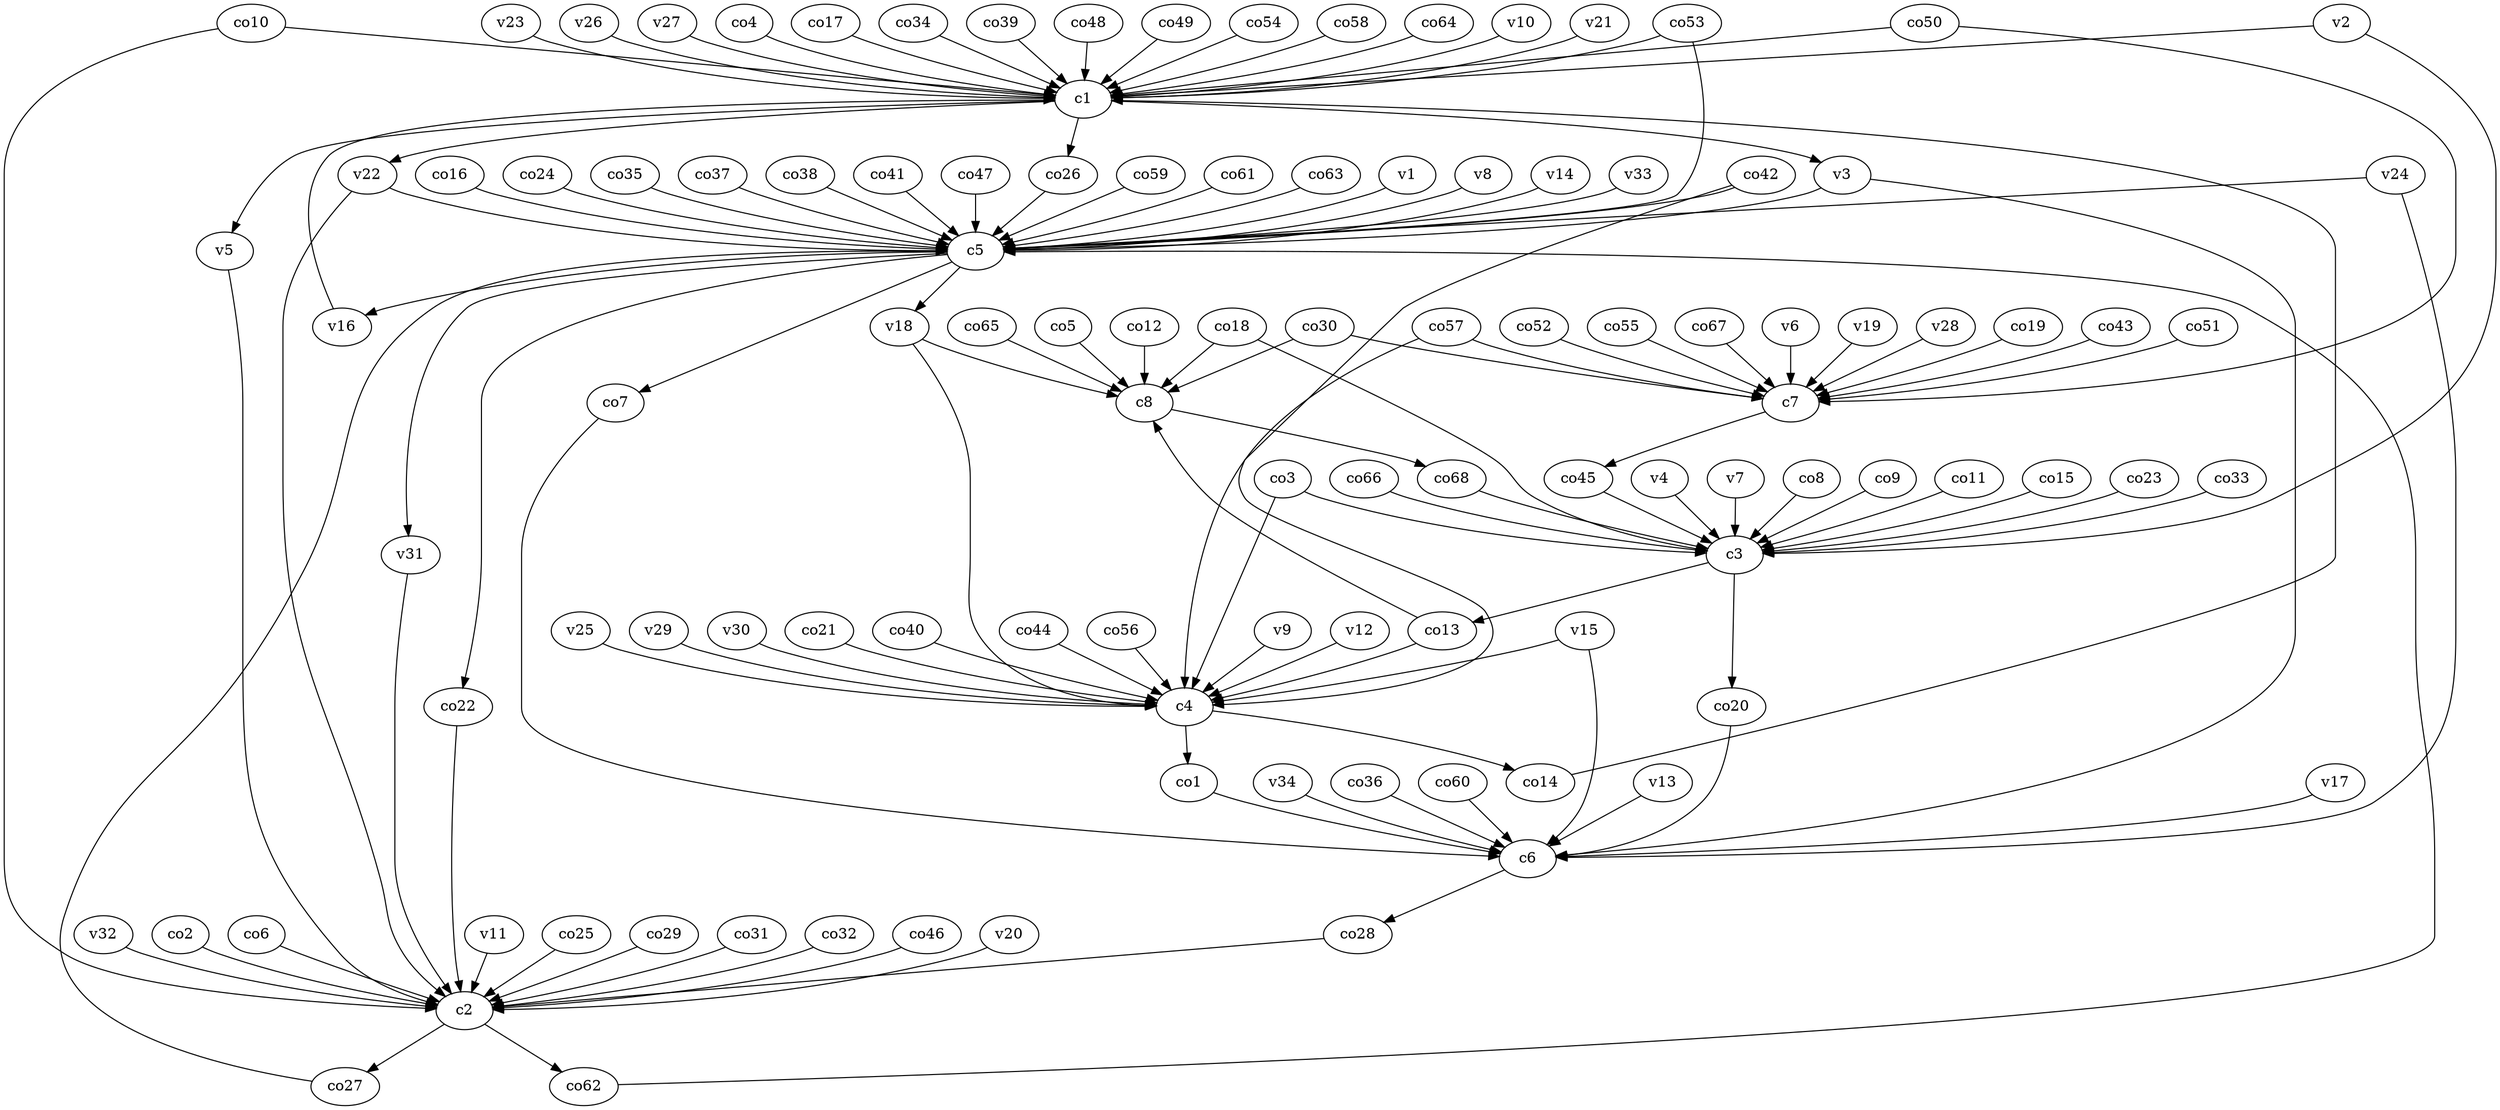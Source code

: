 strict digraph  {
c1;
c2;
c3;
c4;
c5;
c6;
c7;
c8;
v1;
v2;
v3;
v4;
v5;
v6;
v7;
v8;
v9;
v10;
v11;
v12;
v13;
v14;
v15;
v16;
v17;
v18;
v19;
v20;
v21;
v22;
v23;
v24;
v25;
v26;
v27;
v28;
v29;
v30;
v31;
v32;
v33;
v34;
co1;
co2;
co3;
co4;
co5;
co6;
co7;
co8;
co9;
co10;
co11;
co12;
co13;
co14;
co15;
co16;
co17;
co18;
co19;
co20;
co21;
co22;
co23;
co24;
co25;
co26;
co27;
co28;
co29;
co30;
co31;
co32;
co33;
co34;
co35;
co36;
co37;
co38;
co39;
co40;
co41;
co42;
co43;
co44;
co45;
co46;
co47;
co48;
co49;
co50;
co51;
co52;
co53;
co54;
co55;
co56;
co57;
co58;
co59;
co60;
co61;
co62;
co63;
co64;
co65;
co66;
co67;
co68;
c1 -> v22  [weight=1];
c1 -> v5  [weight=1];
c1 -> v3  [weight=1];
c1 -> co26  [weight=1];
c2 -> co62  [weight=1];
c2 -> co27  [weight=1];
c3 -> co20  [weight=1];
c3 -> co13  [weight=1];
c4 -> co14  [weight=1];
c4 -> co1  [weight=1];
c5 -> v16  [weight=1];
c5 -> co22  [weight=1];
c5 -> v31  [weight=1];
c5 -> co7  [weight=1];
c5 -> v18  [weight=1];
c6 -> co28  [weight=1];
c7 -> co45  [weight=1];
c8 -> co68  [weight=1];
v1 -> c5  [weight=1];
v2 -> c3  [weight=1];
v2 -> c1  [weight=1];
v3 -> c5  [weight=1];
v3 -> c6  [weight=1];
v4 -> c3  [weight=1];
v5 -> c2  [weight=1];
v6 -> c7  [weight=1];
v7 -> c3  [weight=1];
v8 -> c5  [weight=1];
v9 -> c4  [weight=1];
v10 -> c1  [weight=1];
v11 -> c2  [weight=1];
v12 -> c4  [weight=1];
v13 -> c6  [weight=1];
v14 -> c5  [weight=1];
v15 -> c6  [weight=1];
v15 -> c4  [weight=1];
v16 -> c1  [weight=1];
v17 -> c6  [weight=1];
v18 -> c8  [weight=1];
v18 -> c4  [weight=1];
v19 -> c7  [weight=1];
v20 -> c2  [weight=1];
v21 -> c1  [weight=1];
v22 -> c5  [weight=1];
v22 -> c2  [weight=1];
v23 -> c1  [weight=1];
v24 -> c5  [weight=1];
v24 -> c6  [weight=1];
v25 -> c4  [weight=1];
v26 -> c1  [weight=1];
v27 -> c1  [weight=1];
v28 -> c7  [weight=1];
v29 -> c4  [weight=1];
v30 -> c4  [weight=1];
v31 -> c2  [weight=1];
v32 -> c2  [weight=1];
v33 -> c5  [weight=1];
v34 -> c6  [weight=1];
co1 -> c6  [weight=1];
co2 -> c2  [weight=1];
co3 -> c4  [weight=1];
co3 -> c3  [weight=1];
co4 -> c1  [weight=1];
co5 -> c8  [weight=1];
co6 -> c2  [weight=1];
co7 -> c6  [weight=1];
co8 -> c3  [weight=1];
co9 -> c3  [weight=1];
co10 -> c1  [weight=1];
co10 -> c2  [weight=1];
co11 -> c3  [weight=1];
co12 -> c8  [weight=1];
co13 -> c8  [weight=1];
co13 -> c4  [weight=1];
co14 -> c1  [weight=1];
co15 -> c3  [weight=1];
co16 -> c5  [weight=1];
co17 -> c1  [weight=1];
co18 -> c3  [weight=1];
co18 -> c8  [weight=1];
co19 -> c7  [weight=1];
co20 -> c6  [weight=1];
co21 -> c4  [weight=1];
co22 -> c2  [weight=1];
co23 -> c3  [weight=1];
co24 -> c5  [weight=1];
co25 -> c2  [weight=1];
co26 -> c5  [weight=1];
co27 -> c5  [weight=1];
co28 -> c2  [weight=1];
co29 -> c2  [weight=1];
co30 -> c7  [weight=1];
co30 -> c8  [weight=1];
co31 -> c2  [weight=1];
co32 -> c2  [weight=1];
co33 -> c3  [weight=1];
co34 -> c1  [weight=1];
co35 -> c5  [weight=1];
co36 -> c6  [weight=1];
co37 -> c5  [weight=1];
co38 -> c5  [weight=1];
co39 -> c1  [weight=1];
co40 -> c4  [weight=1];
co41 -> c5  [weight=1];
co42 -> c5  [weight=1];
co42 -> c4  [weight=1];
co43 -> c7  [weight=1];
co44 -> c4  [weight=1];
co45 -> c3  [weight=1];
co46 -> c2  [weight=1];
co47 -> c5  [weight=1];
co48 -> c1  [weight=1];
co49 -> c1  [weight=1];
co50 -> c7  [weight=1];
co50 -> c1  [weight=1];
co51 -> c7  [weight=1];
co52 -> c7  [weight=1];
co53 -> c1  [weight=1];
co53 -> c5  [weight=1];
co54 -> c1  [weight=1];
co55 -> c7  [weight=1];
co56 -> c4  [weight=1];
co57 -> c4  [weight=1];
co57 -> c7  [weight=1];
co58 -> c1  [weight=1];
co59 -> c5  [weight=1];
co60 -> c6  [weight=1];
co61 -> c5  [weight=1];
co62 -> c5  [weight=1];
co63 -> c5  [weight=1];
co64 -> c1  [weight=1];
co65 -> c8  [weight=1];
co66 -> c3  [weight=1];
co67 -> c7  [weight=1];
co68 -> c3  [weight=1];
}
